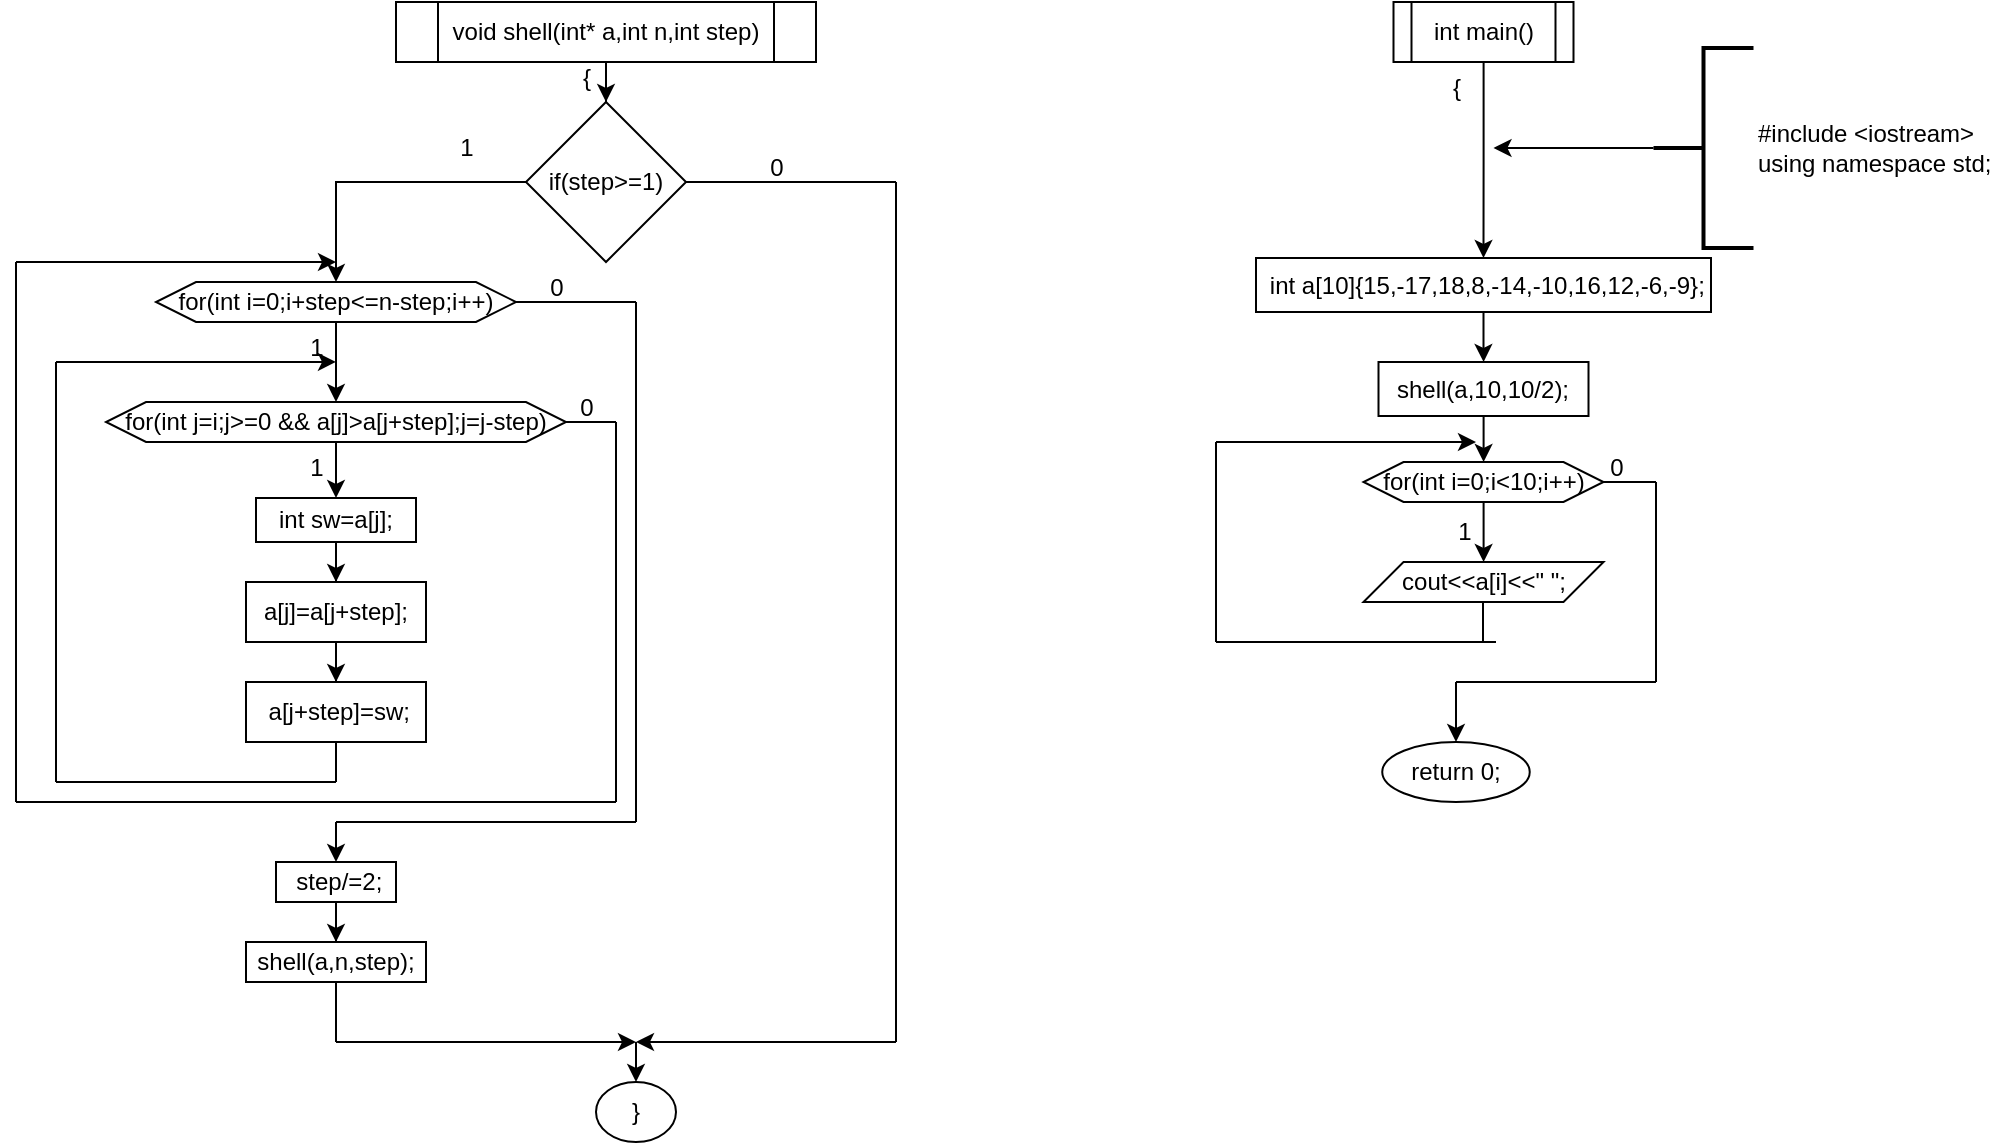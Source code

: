 <mxfile version="26.0.16">
  <diagram name="Шелла" id="0K2shmLFRbE5Z6jaX1UU">
    <mxGraphModel dx="1220" dy="1212" grid="1" gridSize="10" guides="1" tooltips="1" connect="1" arrows="1" fold="1" page="1" pageScale="1" pageWidth="1169" pageHeight="827" math="0" shadow="0">
      <root>
        <mxCell id="0" />
        <mxCell id="1" parent="0" />
        <mxCell id="R3SNG4ff3FNcJSPOFOAm-2" style="edgeStyle=orthogonalEdgeStyle;rounded=0;orthogonalLoop=1;jettySize=auto;html=1;" edge="1" parent="1" source="R3SNG4ff3FNcJSPOFOAm-1" target="R3SNG4ff3FNcJSPOFOAm-3">
          <mxGeometry relative="1" as="geometry">
            <mxPoint x="475" y="80" as="targetPoint" />
          </mxGeometry>
        </mxCell>
        <mxCell id="R3SNG4ff3FNcJSPOFOAm-1" value="void shell(int* a,int n,int step)" style="shape=process;whiteSpace=wrap;html=1;backgroundOutline=1;" vertex="1" parent="1">
          <mxGeometry x="370" width="210" height="30" as="geometry" />
        </mxCell>
        <mxCell id="R3SNG4ff3FNcJSPOFOAm-4" style="edgeStyle=orthogonalEdgeStyle;rounded=0;orthogonalLoop=1;jettySize=auto;html=1;" edge="1" parent="1" source="R3SNG4ff3FNcJSPOFOAm-3" target="R3SNG4ff3FNcJSPOFOAm-6">
          <mxGeometry relative="1" as="geometry">
            <mxPoint x="250" y="150" as="targetPoint" />
          </mxGeometry>
        </mxCell>
        <mxCell id="R3SNG4ff3FNcJSPOFOAm-3" value="if(step&amp;gt;=1)" style="rhombus;whiteSpace=wrap;html=1;" vertex="1" parent="1">
          <mxGeometry x="435" y="50" width="80" height="80" as="geometry" />
        </mxCell>
        <mxCell id="R3SNG4ff3FNcJSPOFOAm-5" value="1" style="text;html=1;align=center;verticalAlign=middle;resizable=0;points=[];autosize=1;strokeColor=none;fillColor=none;" vertex="1" parent="1">
          <mxGeometry x="390" y="58" width="30" height="30" as="geometry" />
        </mxCell>
        <mxCell id="R3SNG4ff3FNcJSPOFOAm-7" style="edgeStyle=orthogonalEdgeStyle;rounded=0;orthogonalLoop=1;jettySize=auto;html=1;" edge="1" parent="1" source="R3SNG4ff3FNcJSPOFOAm-6">
          <mxGeometry relative="1" as="geometry">
            <mxPoint x="340" y="200" as="targetPoint" />
          </mxGeometry>
        </mxCell>
        <mxCell id="R3SNG4ff3FNcJSPOFOAm-6" value="for(int i=0;i+step&amp;lt;=n-step;i++)" style="shape=hexagon;perimeter=hexagonPerimeter2;whiteSpace=wrap;html=1;fixedSize=1;" vertex="1" parent="1">
          <mxGeometry x="250" y="140" width="180" height="20" as="geometry" />
        </mxCell>
        <mxCell id="R3SNG4ff3FNcJSPOFOAm-8" value="1" style="text;html=1;align=center;verticalAlign=middle;resizable=0;points=[];autosize=1;strokeColor=none;fillColor=none;" vertex="1" parent="1">
          <mxGeometry x="315" y="158" width="30" height="30" as="geometry" />
        </mxCell>
        <mxCell id="R3SNG4ff3FNcJSPOFOAm-10" style="edgeStyle=orthogonalEdgeStyle;rounded=0;orthogonalLoop=1;jettySize=auto;html=1;" edge="1" parent="1" source="R3SNG4ff3FNcJSPOFOAm-9" target="R3SNG4ff3FNcJSPOFOAm-12">
          <mxGeometry relative="1" as="geometry">
            <mxPoint x="340" y="260" as="targetPoint" />
          </mxGeometry>
        </mxCell>
        <mxCell id="R3SNG4ff3FNcJSPOFOAm-9" value="for(int j=i;j&amp;gt;=0 &amp;amp;&amp;amp; a[j]&amp;gt;a[j+step];j=j-step)" style="shape=hexagon;perimeter=hexagonPerimeter2;whiteSpace=wrap;html=1;fixedSize=1;" vertex="1" parent="1">
          <mxGeometry x="225" y="200" width="230" height="20" as="geometry" />
        </mxCell>
        <mxCell id="R3SNG4ff3FNcJSPOFOAm-11" value="1" style="text;html=1;align=center;verticalAlign=middle;resizable=0;points=[];autosize=1;strokeColor=none;fillColor=none;" vertex="1" parent="1">
          <mxGeometry x="315" y="218" width="30" height="30" as="geometry" />
        </mxCell>
        <mxCell id="R3SNG4ff3FNcJSPOFOAm-13" style="edgeStyle=orthogonalEdgeStyle;rounded=0;orthogonalLoop=1;jettySize=auto;html=1;" edge="1" parent="1" source="R3SNG4ff3FNcJSPOFOAm-12" target="R3SNG4ff3FNcJSPOFOAm-14">
          <mxGeometry relative="1" as="geometry">
            <mxPoint x="340" y="290" as="targetPoint" />
          </mxGeometry>
        </mxCell>
        <mxCell id="R3SNG4ff3FNcJSPOFOAm-12" value="int sw=a[j];" style="rounded=0;whiteSpace=wrap;html=1;" vertex="1" parent="1">
          <mxGeometry x="300" y="248" width="80" height="22" as="geometry" />
        </mxCell>
        <mxCell id="R3SNG4ff3FNcJSPOFOAm-15" style="edgeStyle=orthogonalEdgeStyle;rounded=0;orthogonalLoop=1;jettySize=auto;html=1;" edge="1" parent="1" source="R3SNG4ff3FNcJSPOFOAm-14" target="R3SNG4ff3FNcJSPOFOAm-16">
          <mxGeometry relative="1" as="geometry">
            <mxPoint x="340" y="350" as="targetPoint" />
          </mxGeometry>
        </mxCell>
        <mxCell id="R3SNG4ff3FNcJSPOFOAm-14" value="a[j]=a[j+step];" style="rounded=0;whiteSpace=wrap;html=1;" vertex="1" parent="1">
          <mxGeometry x="295" y="290" width="90" height="30" as="geometry" />
        </mxCell>
        <mxCell id="R3SNG4ff3FNcJSPOFOAm-16" value="&amp;nbsp;a[j+step]=sw;" style="rounded=0;whiteSpace=wrap;html=1;" vertex="1" parent="1">
          <mxGeometry x="295" y="340" width="90" height="30" as="geometry" />
        </mxCell>
        <mxCell id="R3SNG4ff3FNcJSPOFOAm-17" value="" style="endArrow=none;html=1;rounded=0;entryX=0.5;entryY=1;entryDx=0;entryDy=0;" edge="1" parent="1" target="R3SNG4ff3FNcJSPOFOAm-16">
          <mxGeometry width="50" height="50" relative="1" as="geometry">
            <mxPoint x="340" y="390" as="sourcePoint" />
            <mxPoint x="420" y="360" as="targetPoint" />
          </mxGeometry>
        </mxCell>
        <mxCell id="R3SNG4ff3FNcJSPOFOAm-18" value="" style="endArrow=none;html=1;rounded=0;" edge="1" parent="1">
          <mxGeometry width="50" height="50" relative="1" as="geometry">
            <mxPoint x="200" y="390" as="sourcePoint" />
            <mxPoint x="340" y="390" as="targetPoint" />
          </mxGeometry>
        </mxCell>
        <mxCell id="R3SNG4ff3FNcJSPOFOAm-19" value="" style="endArrow=none;html=1;rounded=0;" edge="1" parent="1">
          <mxGeometry width="50" height="50" relative="1" as="geometry">
            <mxPoint x="200" y="390" as="sourcePoint" />
            <mxPoint x="200" y="180" as="targetPoint" />
          </mxGeometry>
        </mxCell>
        <mxCell id="R3SNG4ff3FNcJSPOFOAm-20" value="" style="endArrow=classic;html=1;rounded=0;entryX=0.833;entryY=0.733;entryDx=0;entryDy=0;entryPerimeter=0;" edge="1" parent="1" target="R3SNG4ff3FNcJSPOFOAm-8">
          <mxGeometry width="50" height="50" relative="1" as="geometry">
            <mxPoint x="200" y="180" as="sourcePoint" />
            <mxPoint x="290" y="290" as="targetPoint" />
          </mxGeometry>
        </mxCell>
        <mxCell id="R3SNG4ff3FNcJSPOFOAm-21" value="" style="endArrow=none;html=1;rounded=0;exitX=1;exitY=0.5;exitDx=0;exitDy=0;" edge="1" parent="1" source="R3SNG4ff3FNcJSPOFOAm-9">
          <mxGeometry width="50" height="50" relative="1" as="geometry">
            <mxPoint x="465" y="238" as="sourcePoint" />
            <mxPoint x="480" y="210" as="targetPoint" />
          </mxGeometry>
        </mxCell>
        <mxCell id="R3SNG4ff3FNcJSPOFOAm-22" value="" style="endArrow=none;html=1;rounded=0;" edge="1" parent="1">
          <mxGeometry width="50" height="50" relative="1" as="geometry">
            <mxPoint x="480" y="400" as="sourcePoint" />
            <mxPoint x="480" y="210" as="targetPoint" />
          </mxGeometry>
        </mxCell>
        <mxCell id="R3SNG4ff3FNcJSPOFOAm-23" value="" style="endArrow=none;html=1;rounded=0;" edge="1" parent="1">
          <mxGeometry width="50" height="50" relative="1" as="geometry">
            <mxPoint x="180" y="400" as="sourcePoint" />
            <mxPoint x="480" y="400" as="targetPoint" />
          </mxGeometry>
        </mxCell>
        <mxCell id="R3SNG4ff3FNcJSPOFOAm-24" value="" style="endArrow=none;html=1;rounded=0;" edge="1" parent="1">
          <mxGeometry width="50" height="50" relative="1" as="geometry">
            <mxPoint x="180" y="400" as="sourcePoint" />
            <mxPoint x="180" y="130" as="targetPoint" />
          </mxGeometry>
        </mxCell>
        <mxCell id="R3SNG4ff3FNcJSPOFOAm-25" value="" style="endArrow=classic;html=1;rounded=0;" edge="1" parent="1">
          <mxGeometry width="50" height="50" relative="1" as="geometry">
            <mxPoint x="180" y="130" as="sourcePoint" />
            <mxPoint x="340" y="130" as="targetPoint" />
          </mxGeometry>
        </mxCell>
        <mxCell id="R3SNG4ff3FNcJSPOFOAm-26" value="0" style="text;html=1;align=center;verticalAlign=middle;resizable=0;points=[];autosize=1;strokeColor=none;fillColor=none;" vertex="1" parent="1">
          <mxGeometry x="450" y="188" width="30" height="30" as="geometry" />
        </mxCell>
        <mxCell id="R3SNG4ff3FNcJSPOFOAm-27" value="" style="endArrow=none;html=1;rounded=0;exitX=1;exitY=0.5;exitDx=0;exitDy=0;" edge="1" parent="1" source="R3SNG4ff3FNcJSPOFOAm-6">
          <mxGeometry width="50" height="50" relative="1" as="geometry">
            <mxPoint x="440" y="188" as="sourcePoint" />
            <mxPoint x="490" y="150" as="targetPoint" />
          </mxGeometry>
        </mxCell>
        <mxCell id="R3SNG4ff3FNcJSPOFOAm-28" value="" style="endArrow=none;html=1;rounded=0;" edge="1" parent="1">
          <mxGeometry width="50" height="50" relative="1" as="geometry">
            <mxPoint x="490" y="410" as="sourcePoint" />
            <mxPoint x="490" y="150" as="targetPoint" />
          </mxGeometry>
        </mxCell>
        <mxCell id="R3SNG4ff3FNcJSPOFOAm-29" value="" style="endArrow=none;html=1;rounded=0;" edge="1" parent="1">
          <mxGeometry width="50" height="50" relative="1" as="geometry">
            <mxPoint x="340" y="410" as="sourcePoint" />
            <mxPoint x="490" y="410" as="targetPoint" />
          </mxGeometry>
        </mxCell>
        <mxCell id="R3SNG4ff3FNcJSPOFOAm-31" value="0" style="text;html=1;align=center;verticalAlign=middle;resizable=0;points=[];autosize=1;strokeColor=none;fillColor=none;" vertex="1" parent="1">
          <mxGeometry x="435" y="128" width="30" height="30" as="geometry" />
        </mxCell>
        <mxCell id="R3SNG4ff3FNcJSPOFOAm-32" value="" style="endArrow=classic;html=1;rounded=0;" edge="1" parent="1" target="R3SNG4ff3FNcJSPOFOAm-33">
          <mxGeometry width="50" height="50" relative="1" as="geometry">
            <mxPoint x="340" y="410" as="sourcePoint" />
            <mxPoint x="340" y="430" as="targetPoint" />
          </mxGeometry>
        </mxCell>
        <mxCell id="R3SNG4ff3FNcJSPOFOAm-34" style="edgeStyle=orthogonalEdgeStyle;rounded=0;orthogonalLoop=1;jettySize=auto;html=1;" edge="1" parent="1" source="R3SNG4ff3FNcJSPOFOAm-33" target="R3SNG4ff3FNcJSPOFOAm-35">
          <mxGeometry relative="1" as="geometry">
            <mxPoint x="340" y="470" as="targetPoint" />
          </mxGeometry>
        </mxCell>
        <mxCell id="R3SNG4ff3FNcJSPOFOAm-33" value="&amp;nbsp;step/=2;" style="rounded=0;whiteSpace=wrap;html=1;" vertex="1" parent="1">
          <mxGeometry x="310" y="430" width="60" height="20" as="geometry" />
        </mxCell>
        <mxCell id="R3SNG4ff3FNcJSPOFOAm-35" value="shell(a,n,step);" style="rounded=0;whiteSpace=wrap;html=1;" vertex="1" parent="1">
          <mxGeometry x="295" y="470" width="90" height="20" as="geometry" />
        </mxCell>
        <mxCell id="R3SNG4ff3FNcJSPOFOAm-36" value="" style="endArrow=none;html=1;rounded=0;exitX=1;exitY=0.5;exitDx=0;exitDy=0;" edge="1" parent="1" source="R3SNG4ff3FNcJSPOFOAm-3">
          <mxGeometry width="50" height="50" relative="1" as="geometry">
            <mxPoint x="610" y="168" as="sourcePoint" />
            <mxPoint x="620" y="90" as="targetPoint" />
          </mxGeometry>
        </mxCell>
        <mxCell id="R3SNG4ff3FNcJSPOFOAm-37" value="0" style="text;html=1;align=center;verticalAlign=middle;resizable=0;points=[];autosize=1;strokeColor=none;fillColor=none;" vertex="1" parent="1">
          <mxGeometry x="545" y="68" width="30" height="30" as="geometry" />
        </mxCell>
        <mxCell id="R3SNG4ff3FNcJSPOFOAm-38" value="" style="endArrow=none;html=1;rounded=0;" edge="1" parent="1">
          <mxGeometry width="50" height="50" relative="1" as="geometry">
            <mxPoint x="620" y="520" as="sourcePoint" />
            <mxPoint x="620" y="90" as="targetPoint" />
          </mxGeometry>
        </mxCell>
        <mxCell id="R3SNG4ff3FNcJSPOFOAm-39" value="" style="endArrow=none;html=1;rounded=0;entryX=0.5;entryY=1;entryDx=0;entryDy=0;" edge="1" parent="1" target="R3SNG4ff3FNcJSPOFOAm-35">
          <mxGeometry width="50" height="50" relative="1" as="geometry">
            <mxPoint x="340" y="520" as="sourcePoint" />
            <mxPoint x="380" y="520" as="targetPoint" />
          </mxGeometry>
        </mxCell>
        <mxCell id="R3SNG4ff3FNcJSPOFOAm-40" value="" style="endArrow=classic;html=1;rounded=0;" edge="1" parent="1">
          <mxGeometry width="50" height="50" relative="1" as="geometry">
            <mxPoint x="340" y="520" as="sourcePoint" />
            <mxPoint x="490" y="520" as="targetPoint" />
          </mxGeometry>
        </mxCell>
        <mxCell id="R3SNG4ff3FNcJSPOFOAm-41" value="" style="endArrow=classic;html=1;rounded=0;" edge="1" parent="1">
          <mxGeometry width="50" height="50" relative="1" as="geometry">
            <mxPoint x="620" y="520" as="sourcePoint" />
            <mxPoint x="490" y="520" as="targetPoint" />
          </mxGeometry>
        </mxCell>
        <mxCell id="R3SNG4ff3FNcJSPOFOAm-42" value="" style="endArrow=classic;html=1;rounded=0;" edge="1" parent="1" target="R3SNG4ff3FNcJSPOFOAm-43">
          <mxGeometry width="50" height="50" relative="1" as="geometry">
            <mxPoint x="490" y="520" as="sourcePoint" />
            <mxPoint x="490" y="550" as="targetPoint" />
          </mxGeometry>
        </mxCell>
        <mxCell id="R3SNG4ff3FNcJSPOFOAm-43" value="}" style="ellipse;whiteSpace=wrap;html=1;" vertex="1" parent="1">
          <mxGeometry x="470" y="540" width="40" height="30" as="geometry" />
        </mxCell>
        <mxCell id="R3SNG4ff3FNcJSPOFOAm-45" style="edgeStyle=orthogonalEdgeStyle;rounded=0;orthogonalLoop=1;jettySize=auto;html=1;" edge="1" parent="1" source="R3SNG4ff3FNcJSPOFOAm-44" target="R3SNG4ff3FNcJSPOFOAm-49">
          <mxGeometry relative="1" as="geometry">
            <mxPoint x="913.75" y="110" as="targetPoint" />
          </mxGeometry>
        </mxCell>
        <mxCell id="R3SNG4ff3FNcJSPOFOAm-44" value="int main()" style="shape=process;whiteSpace=wrap;html=1;backgroundOutline=1;" vertex="1" parent="1">
          <mxGeometry x="868.75" width="90" height="30" as="geometry" />
        </mxCell>
        <mxCell id="R3SNG4ff3FNcJSPOFOAm-47" style="edgeStyle=orthogonalEdgeStyle;rounded=0;orthogonalLoop=1;jettySize=auto;html=1;" edge="1" parent="1" source="R3SNG4ff3FNcJSPOFOAm-46">
          <mxGeometry relative="1" as="geometry">
            <mxPoint x="918.75" y="73" as="targetPoint" />
          </mxGeometry>
        </mxCell>
        <mxCell id="R3SNG4ff3FNcJSPOFOAm-46" value="&lt;div&gt;#include &amp;lt;iostream&amp;gt;&lt;/div&gt;&lt;div&gt;using namespace std;&lt;/div&gt;" style="strokeWidth=2;html=1;shape=mxgraph.flowchart.annotation_2;align=left;labelPosition=right;pointerEvents=1;" vertex="1" parent="1">
          <mxGeometry x="998.75" y="23" width="50" height="100" as="geometry" />
        </mxCell>
        <mxCell id="R3SNG4ff3FNcJSPOFOAm-50" style="edgeStyle=orthogonalEdgeStyle;rounded=0;orthogonalLoop=1;jettySize=auto;html=1;" edge="1" parent="1" source="R3SNG4ff3FNcJSPOFOAm-49" target="R3SNG4ff3FNcJSPOFOAm-51">
          <mxGeometry relative="1" as="geometry">
            <mxPoint x="913.75" y="190" as="targetPoint" />
          </mxGeometry>
        </mxCell>
        <mxCell id="R3SNG4ff3FNcJSPOFOAm-49" value="&amp;nbsp;int a[10]{15,-17,18,8,-14,-10,16,12,-6,-9};" style="rounded=0;whiteSpace=wrap;html=1;" vertex="1" parent="1">
          <mxGeometry x="800" y="128" width="227.5" height="27" as="geometry" />
        </mxCell>
        <mxCell id="R3SNG4ff3FNcJSPOFOAm-52" style="edgeStyle=orthogonalEdgeStyle;rounded=0;orthogonalLoop=1;jettySize=auto;html=1;" edge="1" parent="1" source="R3SNG4ff3FNcJSPOFOAm-51" target="R3SNG4ff3FNcJSPOFOAm-53">
          <mxGeometry relative="1" as="geometry">
            <mxPoint x="913.75" y="240" as="targetPoint" />
          </mxGeometry>
        </mxCell>
        <mxCell id="R3SNG4ff3FNcJSPOFOAm-51" value="shell(a,10,10/2);" style="rounded=0;whiteSpace=wrap;html=1;" vertex="1" parent="1">
          <mxGeometry x="861.25" y="180" width="105" height="27" as="geometry" />
        </mxCell>
        <mxCell id="R3SNG4ff3FNcJSPOFOAm-54" style="edgeStyle=orthogonalEdgeStyle;rounded=0;orthogonalLoop=1;jettySize=auto;html=1;" edge="1" parent="1" source="R3SNG4ff3FNcJSPOFOAm-53" target="R3SNG4ff3FNcJSPOFOAm-56">
          <mxGeometry relative="1" as="geometry">
            <mxPoint x="913.75" y="290" as="targetPoint" />
          </mxGeometry>
        </mxCell>
        <mxCell id="R3SNG4ff3FNcJSPOFOAm-53" value="for(int i=0;i&amp;lt;10;i++)" style="shape=hexagon;perimeter=hexagonPerimeter2;whiteSpace=wrap;html=1;fixedSize=1;" vertex="1" parent="1">
          <mxGeometry x="853.75" y="230" width="120" height="20" as="geometry" />
        </mxCell>
        <mxCell id="R3SNG4ff3FNcJSPOFOAm-55" value="1" style="text;html=1;align=center;verticalAlign=middle;resizable=0;points=[];autosize=1;strokeColor=none;fillColor=none;" vertex="1" parent="1">
          <mxGeometry x="888.75" y="250" width="30" height="30" as="geometry" />
        </mxCell>
        <mxCell id="R3SNG4ff3FNcJSPOFOAm-56" value="cout&amp;lt;&amp;lt;a[i]&amp;lt;&amp;lt;&quot; &quot;;" style="shape=parallelogram;perimeter=parallelogramPerimeter;whiteSpace=wrap;html=1;fixedSize=1;" vertex="1" parent="1">
          <mxGeometry x="853.75" y="280" width="120" height="20" as="geometry" />
        </mxCell>
        <mxCell id="R3SNG4ff3FNcJSPOFOAm-57" value="" style="endArrow=none;html=1;rounded=0;entryX=0.5;entryY=1;entryDx=0;entryDy=0;" edge="1" parent="1">
          <mxGeometry width="50" height="50" relative="1" as="geometry">
            <mxPoint x="913.51" y="320" as="sourcePoint" />
            <mxPoint x="913.51" y="300" as="targetPoint" />
          </mxGeometry>
        </mxCell>
        <mxCell id="R3SNG4ff3FNcJSPOFOAm-58" value="" style="endArrow=none;html=1;rounded=0;" edge="1" parent="1">
          <mxGeometry width="50" height="50" relative="1" as="geometry">
            <mxPoint x="780" y="320" as="sourcePoint" />
            <mxPoint x="920" y="320" as="targetPoint" />
          </mxGeometry>
        </mxCell>
        <mxCell id="R3SNG4ff3FNcJSPOFOAm-59" value="" style="endArrow=none;html=1;rounded=0;" edge="1" parent="1">
          <mxGeometry width="50" height="50" relative="1" as="geometry">
            <mxPoint x="780" y="320" as="sourcePoint" />
            <mxPoint x="780" y="220" as="targetPoint" />
          </mxGeometry>
        </mxCell>
        <mxCell id="R3SNG4ff3FNcJSPOFOAm-60" value="" style="endArrow=classic;html=1;rounded=0;" edge="1" parent="1">
          <mxGeometry width="50" height="50" relative="1" as="geometry">
            <mxPoint x="780" y="220" as="sourcePoint" />
            <mxPoint x="910" y="220" as="targetPoint" />
          </mxGeometry>
        </mxCell>
        <mxCell id="R3SNG4ff3FNcJSPOFOAm-61" value="" style="endArrow=none;html=1;rounded=0;exitX=1;exitY=0.5;exitDx=0;exitDy=0;" edge="1" parent="1" source="R3SNG4ff3FNcJSPOFOAm-53">
          <mxGeometry width="50" height="50" relative="1" as="geometry">
            <mxPoint x="1020" y="268" as="sourcePoint" />
            <mxPoint x="1000" y="240" as="targetPoint" />
          </mxGeometry>
        </mxCell>
        <mxCell id="R3SNG4ff3FNcJSPOFOAm-62" value="0" style="text;html=1;align=center;verticalAlign=middle;resizable=0;points=[];autosize=1;strokeColor=none;fillColor=none;" vertex="1" parent="1">
          <mxGeometry x="965" y="218" width="30" height="30" as="geometry" />
        </mxCell>
        <mxCell id="R3SNG4ff3FNcJSPOFOAm-63" value="{" style="text;html=1;align=center;verticalAlign=middle;resizable=0;points=[];autosize=1;strokeColor=none;fillColor=none;" vertex="1" parent="1">
          <mxGeometry x="450" y="23" width="30" height="30" as="geometry" />
        </mxCell>
        <mxCell id="R3SNG4ff3FNcJSPOFOAm-64" value="{" style="text;html=1;align=center;verticalAlign=middle;resizable=0;points=[];autosize=1;strokeColor=none;fillColor=none;" vertex="1" parent="1">
          <mxGeometry x="885" y="28" width="30" height="30" as="geometry" />
        </mxCell>
        <mxCell id="R3SNG4ff3FNcJSPOFOAm-65" value="" style="endArrow=none;html=1;rounded=0;" edge="1" parent="1">
          <mxGeometry width="50" height="50" relative="1" as="geometry">
            <mxPoint x="1000" y="340" as="sourcePoint" />
            <mxPoint x="1000" y="240" as="targetPoint" />
          </mxGeometry>
        </mxCell>
        <mxCell id="R3SNG4ff3FNcJSPOFOAm-66" value="" style="endArrow=none;html=1;rounded=0;" edge="1" parent="1">
          <mxGeometry width="50" height="50" relative="1" as="geometry">
            <mxPoint x="900" y="340" as="sourcePoint" />
            <mxPoint x="1000" y="340" as="targetPoint" />
          </mxGeometry>
        </mxCell>
        <mxCell id="R3SNG4ff3FNcJSPOFOAm-68" value="" style="endArrow=classic;html=1;rounded=0;" edge="1" parent="1">
          <mxGeometry width="50" height="50" relative="1" as="geometry">
            <mxPoint x="900" y="340" as="sourcePoint" />
            <mxPoint x="900" y="370" as="targetPoint" />
          </mxGeometry>
        </mxCell>
        <mxCell id="R3SNG4ff3FNcJSPOFOAm-69" value="return 0;" style="ellipse;whiteSpace=wrap;html=1;" vertex="1" parent="1">
          <mxGeometry x="863.12" y="370" width="73.75" height="30" as="geometry" />
        </mxCell>
      </root>
    </mxGraphModel>
  </diagram>
</mxfile>
